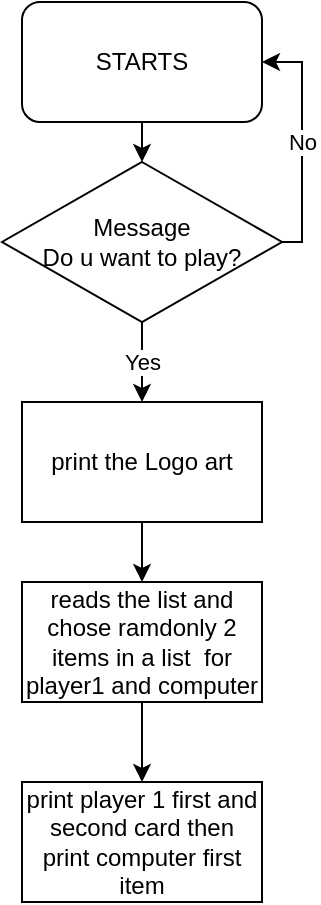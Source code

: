 <mxfile version="20.7.4" type="github">
  <diagram id="PMiFC-piS2yv07NRrvzo" name="Page-1">
    <mxGraphModel dx="880" dy="408" grid="1" gridSize="10" guides="1" tooltips="1" connect="1" arrows="1" fold="1" page="1" pageScale="1" pageWidth="850" pageHeight="1100" math="0" shadow="0">
      <root>
        <mxCell id="0" />
        <mxCell id="1" parent="0" />
        <mxCell id="-4bEpDRRKCZEggk6Tps7-7" style="edgeStyle=orthogonalEdgeStyle;rounded=0;orthogonalLoop=1;jettySize=auto;html=1;exitX=0.5;exitY=1;exitDx=0;exitDy=0;entryX=0.5;entryY=0;entryDx=0;entryDy=0;" parent="1" source="-4bEpDRRKCZEggk6Tps7-3" target="-4bEpDRRKCZEggk6Tps7-6" edge="1">
          <mxGeometry relative="1" as="geometry" />
        </mxCell>
        <mxCell id="-4bEpDRRKCZEggk6Tps7-3" value="STARTS" style="rounded=1;whiteSpace=wrap;html=1;" parent="1" vertex="1">
          <mxGeometry x="365" y="210" width="120" height="60" as="geometry" />
        </mxCell>
        <mxCell id="TbOZJ0KzjX8sVT2d3DQh-3" value="Yes" style="edgeStyle=orthogonalEdgeStyle;rounded=0;orthogonalLoop=1;jettySize=auto;html=1;" parent="1" source="-4bEpDRRKCZEggk6Tps7-6" target="TbOZJ0KzjX8sVT2d3DQh-2" edge="1">
          <mxGeometry relative="1" as="geometry" />
        </mxCell>
        <mxCell id="TbOZJ0KzjX8sVT2d3DQh-4" value="No" style="edgeStyle=orthogonalEdgeStyle;rounded=0;orthogonalLoop=1;jettySize=auto;html=1;entryX=1;entryY=0.5;entryDx=0;entryDy=0;" parent="1" source="-4bEpDRRKCZEggk6Tps7-6" target="-4bEpDRRKCZEggk6Tps7-3" edge="1">
          <mxGeometry relative="1" as="geometry">
            <mxPoint x="530" y="240" as="targetPoint" />
            <Array as="points">
              <mxPoint x="505" y="330" />
              <mxPoint x="505" y="240" />
            </Array>
          </mxGeometry>
        </mxCell>
        <mxCell id="-4bEpDRRKCZEggk6Tps7-6" value="Message&lt;br style=&quot;border-color: var(--border-color);&quot;&gt;Do u want to play?" style="rhombus;whiteSpace=wrap;html=1;" parent="1" vertex="1">
          <mxGeometry x="355" y="290" width="140" height="80" as="geometry" />
        </mxCell>
        <mxCell id="TbOZJ0KzjX8sVT2d3DQh-7" value="" style="edgeStyle=orthogonalEdgeStyle;rounded=0;orthogonalLoop=1;jettySize=auto;html=1;" parent="1" source="TbOZJ0KzjX8sVT2d3DQh-2" target="TbOZJ0KzjX8sVT2d3DQh-6" edge="1">
          <mxGeometry relative="1" as="geometry" />
        </mxCell>
        <mxCell id="TbOZJ0KzjX8sVT2d3DQh-2" value="print the Logo art" style="whiteSpace=wrap;html=1;" parent="1" vertex="1">
          <mxGeometry x="365" y="410" width="120" height="60" as="geometry" />
        </mxCell>
        <mxCell id="EAZ0owaOgMKmipH3N3Hr-2" value="" style="edgeStyle=orthogonalEdgeStyle;rounded=0;orthogonalLoop=1;jettySize=auto;html=1;" edge="1" parent="1" source="TbOZJ0KzjX8sVT2d3DQh-6" target="EAZ0owaOgMKmipH3N3Hr-1">
          <mxGeometry relative="1" as="geometry" />
        </mxCell>
        <mxCell id="TbOZJ0KzjX8sVT2d3DQh-6" value="reads the list and chose ramdonly 2 items in a list&amp;nbsp; for player1 and computer" style="whiteSpace=wrap;html=1;" parent="1" vertex="1">
          <mxGeometry x="365" y="500" width="120" height="60" as="geometry" />
        </mxCell>
        <mxCell id="EAZ0owaOgMKmipH3N3Hr-1" value="print player 1 first and second card then print computer first item" style="whiteSpace=wrap;html=1;" vertex="1" parent="1">
          <mxGeometry x="365" y="600" width="120" height="60" as="geometry" />
        </mxCell>
      </root>
    </mxGraphModel>
  </diagram>
</mxfile>
